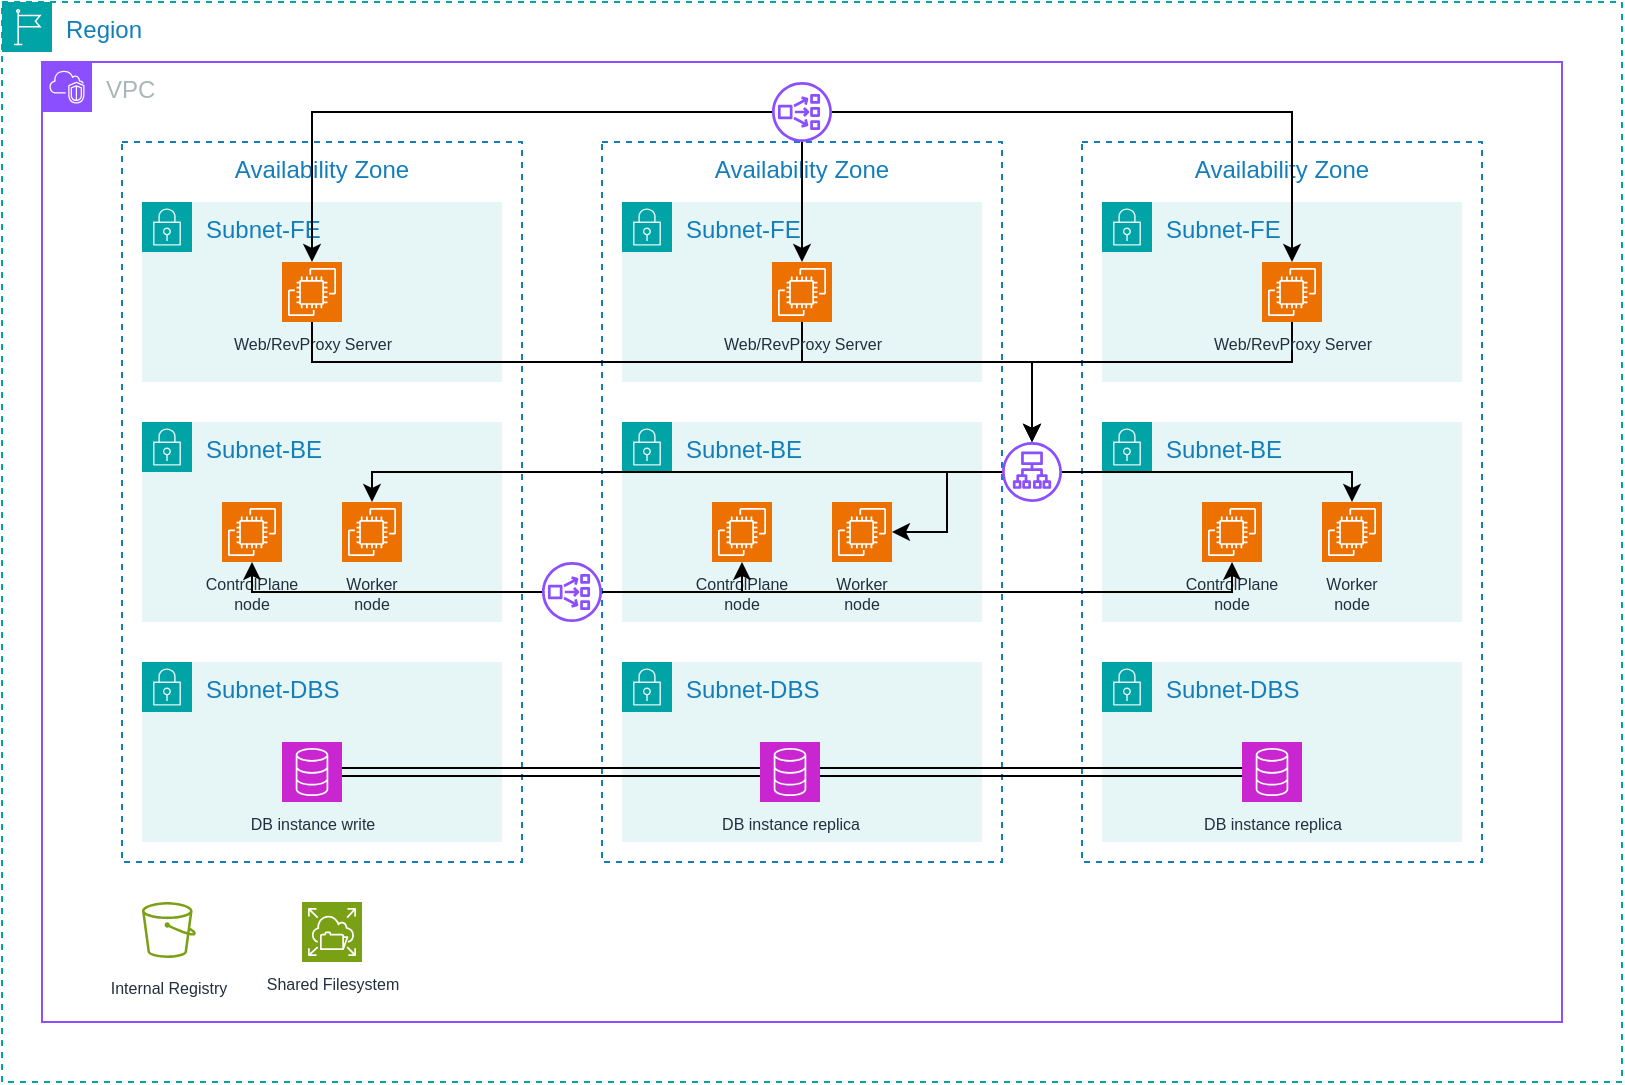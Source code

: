 <mxfile version="25.0.3">
  <diagram name="Pagina-1" id="ktaXxPacxgZP-KeudJCP">
    <mxGraphModel dx="1434" dy="756" grid="1" gridSize="10" guides="1" tooltips="1" connect="1" arrows="1" fold="1" page="1" pageScale="1" pageWidth="827" pageHeight="1169" math="0" shadow="0">
      <root>
        <mxCell id="0" />
        <mxCell id="1" parent="0" />
        <mxCell id="-9enYQHF0VOgYdRqno-H-20" value="Region" style="points=[[0,0],[0.25,0],[0.5,0],[0.75,0],[1,0],[1,0.25],[1,0.5],[1,0.75],[1,1],[0.75,1],[0.5,1],[0.25,1],[0,1],[0,0.75],[0,0.5],[0,0.25]];outlineConnect=0;gradientColor=none;html=1;whiteSpace=wrap;fontSize=12;fontStyle=0;container=1;pointerEvents=0;collapsible=0;recursiveResize=0;shape=mxgraph.aws4.group;grIcon=mxgraph.aws4.group_region;strokeColor=#00A4A6;fillColor=none;verticalAlign=top;align=left;spacingLeft=30;fontColor=#147EBA;dashed=1;" vertex="1" parent="1">
          <mxGeometry x="10" y="10" width="810" height="540" as="geometry" />
        </mxCell>
        <mxCell id="9Gb6LifbftmSmuCiHd8n-2" value="Availability Zone" style="fillColor=none;strokeColor=#147EBA;dashed=1;verticalAlign=top;fontStyle=0;fontColor=#147EBA;whiteSpace=wrap;html=1;" parent="-9enYQHF0VOgYdRqno-H-20" vertex="1">
          <mxGeometry x="300" y="70" width="200" height="360" as="geometry" />
        </mxCell>
        <mxCell id="9Gb6LifbftmSmuCiHd8n-8" value="Subnet-DBS" style="points=[[0,0],[0.25,0],[0.5,0],[0.75,0],[1,0],[1,0.25],[1,0.5],[1,0.75],[1,1],[0.75,1],[0.5,1],[0.25,1],[0,1],[0,0.75],[0,0.5],[0,0.25]];outlineConnect=0;gradientColor=none;html=1;whiteSpace=wrap;fontSize=12;fontStyle=0;container=1;pointerEvents=0;collapsible=0;recursiveResize=0;shape=mxgraph.aws4.group;grIcon=mxgraph.aws4.group_security_group;grStroke=0;strokeColor=#00A4A6;fillColor=#E6F6F7;verticalAlign=top;align=left;spacingLeft=30;fontColor=#147EBA;dashed=0;" parent="-9enYQHF0VOgYdRqno-H-20" vertex="1">
          <mxGeometry x="310" y="330" width="180" height="90" as="geometry" />
        </mxCell>
        <mxCell id="9Gb6LifbftmSmuCiHd8n-9" value="Subnet-BE" style="points=[[0,0],[0.25,0],[0.5,0],[0.75,0],[1,0],[1,0.25],[1,0.5],[1,0.75],[1,1],[0.75,1],[0.5,1],[0.25,1],[0,1],[0,0.75],[0,0.5],[0,0.25]];outlineConnect=0;gradientColor=none;html=1;whiteSpace=wrap;fontSize=12;fontStyle=0;container=1;pointerEvents=0;collapsible=0;recursiveResize=0;shape=mxgraph.aws4.group;grIcon=mxgraph.aws4.group_security_group;grStroke=0;strokeColor=#00A4A6;fillColor=#E6F6F7;verticalAlign=top;align=left;spacingLeft=30;fontColor=#147EBA;dashed=0;" parent="-9enYQHF0VOgYdRqno-H-20" vertex="1">
          <mxGeometry x="310" y="210" width="180" height="100" as="geometry" />
        </mxCell>
        <mxCell id="9Gb6LifbftmSmuCiHd8n-12" value="Subnet-FE" style="points=[[0,0],[0.25,0],[0.5,0],[0.75,0],[1,0],[1,0.25],[1,0.5],[1,0.75],[1,1],[0.75,1],[0.5,1],[0.25,1],[0,1],[0,0.75],[0,0.5],[0,0.25]];outlineConnect=0;gradientColor=none;html=1;whiteSpace=wrap;fontSize=12;fontStyle=0;container=1;pointerEvents=0;collapsible=0;recursiveResize=0;shape=mxgraph.aws4.group;grIcon=mxgraph.aws4.group_security_group;grStroke=0;strokeColor=#00A4A6;fillColor=#E6F6F7;verticalAlign=top;align=left;spacingLeft=30;fontColor=#147EBA;dashed=0;" parent="-9enYQHF0VOgYdRqno-H-20" vertex="1">
          <mxGeometry x="310" y="100" width="180" height="90" as="geometry" />
        </mxCell>
        <mxCell id="u8LrWXwpnJPrBiu5wdxT-2" value="Availability Zone" style="fillColor=none;strokeColor=#147EBA;dashed=1;verticalAlign=top;fontStyle=0;fontColor=#147EBA;whiteSpace=wrap;html=1;" parent="-9enYQHF0VOgYdRqno-H-20" vertex="1">
          <mxGeometry x="540" y="70" width="200" height="360" as="geometry" />
        </mxCell>
        <mxCell id="u8LrWXwpnJPrBiu5wdxT-3" value="Subnet-DBS" style="points=[[0,0],[0.25,0],[0.5,0],[0.75,0],[1,0],[1,0.25],[1,0.5],[1,0.75],[1,1],[0.75,1],[0.5,1],[0.25,1],[0,1],[0,0.75],[0,0.5],[0,0.25]];outlineConnect=0;gradientColor=none;html=1;whiteSpace=wrap;fontSize=12;fontStyle=0;container=1;pointerEvents=0;collapsible=0;recursiveResize=0;shape=mxgraph.aws4.group;grIcon=mxgraph.aws4.group_security_group;grStroke=0;strokeColor=#00A4A6;fillColor=#E6F6F7;verticalAlign=top;align=left;spacingLeft=30;fontColor=#147EBA;dashed=0;" parent="-9enYQHF0VOgYdRqno-H-20" vertex="1">
          <mxGeometry x="550" y="330" width="180" height="90" as="geometry" />
        </mxCell>
        <mxCell id="u8LrWXwpnJPrBiu5wdxT-4" value="Subnet-BE" style="points=[[0,0],[0.25,0],[0.5,0],[0.75,0],[1,0],[1,0.25],[1,0.5],[1,0.75],[1,1],[0.75,1],[0.5,1],[0.25,1],[0,1],[0,0.75],[0,0.5],[0,0.25]];outlineConnect=0;gradientColor=none;html=1;whiteSpace=wrap;fontSize=12;fontStyle=0;container=1;pointerEvents=0;collapsible=0;recursiveResize=0;shape=mxgraph.aws4.group;grIcon=mxgraph.aws4.group_security_group;grStroke=0;strokeColor=#00A4A6;fillColor=#E6F6F7;verticalAlign=top;align=left;spacingLeft=30;fontColor=#147EBA;dashed=0;" parent="-9enYQHF0VOgYdRqno-H-20" vertex="1">
          <mxGeometry x="550" y="210" width="180" height="100" as="geometry" />
        </mxCell>
        <mxCell id="u8LrWXwpnJPrBiu5wdxT-5" value="Subnet-FE" style="points=[[0,0],[0.25,0],[0.5,0],[0.75,0],[1,0],[1,0.25],[1,0.5],[1,0.75],[1,1],[0.75,1],[0.5,1],[0.25,1],[0,1],[0,0.75],[0,0.5],[0,0.25]];outlineConnect=0;gradientColor=none;html=1;whiteSpace=wrap;fontSize=12;fontStyle=0;container=1;pointerEvents=0;collapsible=0;recursiveResize=0;shape=mxgraph.aws4.group;grIcon=mxgraph.aws4.group_security_group;grStroke=0;strokeColor=#00A4A6;fillColor=#E6F6F7;verticalAlign=top;align=left;spacingLeft=30;fontColor=#147EBA;dashed=0;" parent="-9enYQHF0VOgYdRqno-H-20" vertex="1">
          <mxGeometry x="550" y="100" width="180" height="90" as="geometry" />
        </mxCell>
        <mxCell id="u8LrWXwpnJPrBiu5wdxT-7" value="Availability Zone" style="fillColor=none;strokeColor=#147EBA;dashed=1;verticalAlign=top;fontStyle=0;fontColor=#147EBA;whiteSpace=wrap;html=1;" parent="-9enYQHF0VOgYdRqno-H-20" vertex="1">
          <mxGeometry x="60" y="70" width="200" height="360" as="geometry" />
        </mxCell>
        <mxCell id="u8LrWXwpnJPrBiu5wdxT-8" value="Subnet-DBS" style="points=[[0,0],[0.25,0],[0.5,0],[0.75,0],[1,0],[1,0.25],[1,0.5],[1,0.75],[1,1],[0.75,1],[0.5,1],[0.25,1],[0,1],[0,0.75],[0,0.5],[0,0.25]];outlineConnect=0;gradientColor=none;html=1;whiteSpace=wrap;fontSize=12;fontStyle=0;container=1;pointerEvents=0;collapsible=0;recursiveResize=0;shape=mxgraph.aws4.group;grIcon=mxgraph.aws4.group_security_group;grStroke=0;strokeColor=#00A4A6;fillColor=#E6F6F7;verticalAlign=top;align=left;spacingLeft=30;fontColor=#147EBA;dashed=0;" parent="-9enYQHF0VOgYdRqno-H-20" vertex="1">
          <mxGeometry x="70" y="330" width="180" height="90" as="geometry" />
        </mxCell>
        <mxCell id="u8LrWXwpnJPrBiu5wdxT-9" value="Subnet-BE" style="points=[[0,0],[0.25,0],[0.5,0],[0.75,0],[1,0],[1,0.25],[1,0.5],[1,0.75],[1,1],[0.75,1],[0.5,1],[0.25,1],[0,1],[0,0.75],[0,0.5],[0,0.25]];outlineConnect=0;gradientColor=none;html=1;whiteSpace=wrap;fontSize=12;fontStyle=0;container=1;pointerEvents=0;collapsible=0;recursiveResize=0;shape=mxgraph.aws4.group;grIcon=mxgraph.aws4.group_security_group;grStroke=0;strokeColor=#00A4A6;fillColor=#E6F6F7;verticalAlign=top;align=left;spacingLeft=30;fontColor=#147EBA;dashed=0;" parent="-9enYQHF0VOgYdRqno-H-20" vertex="1">
          <mxGeometry x="70" y="210" width="180" height="100" as="geometry" />
        </mxCell>
        <mxCell id="u8LrWXwpnJPrBiu5wdxT-10" value="Subnet-FE" style="points=[[0,0],[0.25,0],[0.5,0],[0.75,0],[1,0],[1,0.25],[1,0.5],[1,0.75],[1,1],[0.75,1],[0.5,1],[0.25,1],[0,1],[0,0.75],[0,0.5],[0,0.25]];outlineConnect=0;gradientColor=none;html=1;whiteSpace=wrap;fontSize=12;fontStyle=0;container=1;pointerEvents=0;collapsible=0;recursiveResize=0;shape=mxgraph.aws4.group;grIcon=mxgraph.aws4.group_security_group;grStroke=0;strokeColor=#00A4A6;fillColor=#E6F6F7;verticalAlign=top;align=left;spacingLeft=30;fontColor=#147EBA;dashed=0;" parent="-9enYQHF0VOgYdRqno-H-20" vertex="1">
          <mxGeometry x="70" y="100" width="180" height="90" as="geometry" />
        </mxCell>
        <mxCell id="u8LrWXwpnJPrBiu5wdxT-11" value="VPC" style="points=[[0,0],[0.25,0],[0.5,0],[0.75,0],[1,0],[1,0.25],[1,0.5],[1,0.75],[1,1],[0.75,1],[0.5,1],[0.25,1],[0,1],[0,0.75],[0,0.5],[0,0.25]];outlineConnect=0;gradientColor=none;html=1;whiteSpace=wrap;fontSize=12;fontStyle=0;container=1;pointerEvents=0;collapsible=0;recursiveResize=0;shape=mxgraph.aws4.group;grIcon=mxgraph.aws4.group_vpc2;strokeColor=#8C4FFF;fillColor=none;verticalAlign=top;align=left;spacingLeft=30;fontColor=#AAB7B8;dashed=0;" parent="-9enYQHF0VOgYdRqno-H-20" vertex="1">
          <mxGeometry x="20" y="30" width="760" height="480" as="geometry" />
        </mxCell>
        <mxCell id="u8LrWXwpnJPrBiu5wdxT-12" value="ControlPlane node" style="sketch=0;points=[[0,0,0],[0.25,0,0],[0.5,0,0],[0.75,0,0],[1,0,0],[0,1,0],[0.25,1,0],[0.5,1,0],[0.75,1,0],[1,1,0],[0,0.25,0],[0,0.5,0],[0,0.75,0],[1,0.25,0],[1,0.5,0],[1,0.75,0]];outlineConnect=0;fontColor=#232F3E;fillColor=#ED7100;strokeColor=#ffffff;dashed=0;verticalLabelPosition=bottom;verticalAlign=top;align=center;html=1;fontSize=8;fontStyle=0;aspect=fixed;shape=mxgraph.aws4.resourceIcon;resIcon=mxgraph.aws4.ec2;whiteSpace=wrap;" parent="u8LrWXwpnJPrBiu5wdxT-11" vertex="1">
          <mxGeometry x="90" y="220" width="30" height="30" as="geometry" />
        </mxCell>
        <mxCell id="u8LrWXwpnJPrBiu5wdxT-18" value="ControlPlane node" style="sketch=0;points=[[0,0,0],[0.25,0,0],[0.5,0,0],[0.75,0,0],[1,0,0],[0,1,0],[0.25,1,0],[0.5,1,0],[0.75,1,0],[1,1,0],[0,0.25,0],[0,0.5,0],[0,0.75,0],[1,0.25,0],[1,0.5,0],[1,0.75,0]];outlineConnect=0;fontColor=#232F3E;fillColor=#ED7100;strokeColor=#ffffff;dashed=0;verticalLabelPosition=bottom;verticalAlign=top;align=center;html=1;fontSize=8;fontStyle=0;aspect=fixed;shape=mxgraph.aws4.resourceIcon;resIcon=mxgraph.aws4.ec2;whiteSpace=wrap;" parent="u8LrWXwpnJPrBiu5wdxT-11" vertex="1">
          <mxGeometry x="335" y="220" width="30" height="30" as="geometry" />
        </mxCell>
        <mxCell id="u8LrWXwpnJPrBiu5wdxT-19" value="Worker node" style="sketch=0;points=[[0,0,0],[0.25,0,0],[0.5,0,0],[0.75,0,0],[1,0,0],[0,1,0],[0.25,1,0],[0.5,1,0],[0.75,1,0],[1,1,0],[0,0.25,0],[0,0.5,0],[0,0.75,0],[1,0.25,0],[1,0.5,0],[1,0.75,0]];outlineConnect=0;fontColor=#232F3E;fillColor=#ED7100;strokeColor=#ffffff;dashed=0;verticalLabelPosition=bottom;verticalAlign=top;align=center;html=1;fontSize=8;fontStyle=0;aspect=fixed;shape=mxgraph.aws4.resourceIcon;resIcon=mxgraph.aws4.ec2;whiteSpace=wrap;" parent="u8LrWXwpnJPrBiu5wdxT-11" vertex="1">
          <mxGeometry x="395" y="220" width="30" height="30" as="geometry" />
        </mxCell>
        <mxCell id="u8LrWXwpnJPrBiu5wdxT-20" value="ControlPlane node" style="sketch=0;points=[[0,0,0],[0.25,0,0],[0.5,0,0],[0.75,0,0],[1,0,0],[0,1,0],[0.25,1,0],[0.5,1,0],[0.75,1,0],[1,1,0],[0,0.25,0],[0,0.5,0],[0,0.75,0],[1,0.25,0],[1,0.5,0],[1,0.75,0]];outlineConnect=0;fontColor=#232F3E;fillColor=#ED7100;strokeColor=#ffffff;dashed=0;verticalLabelPosition=bottom;verticalAlign=top;align=center;html=1;fontSize=8;fontStyle=0;aspect=fixed;shape=mxgraph.aws4.resourceIcon;resIcon=mxgraph.aws4.ec2;whiteSpace=wrap;" parent="u8LrWXwpnJPrBiu5wdxT-11" vertex="1">
          <mxGeometry x="580" y="220" width="30" height="30" as="geometry" />
        </mxCell>
        <mxCell id="u8LrWXwpnJPrBiu5wdxT-21" value="Worker node" style="sketch=0;points=[[0,0,0],[0.25,0,0],[0.5,0,0],[0.75,0,0],[1,0,0],[0,1,0],[0.25,1,0],[0.5,1,0],[0.75,1,0],[1,1,0],[0,0.25,0],[0,0.5,0],[0,0.75,0],[1,0.25,0],[1,0.5,0],[1,0.75,0]];outlineConnect=0;fontColor=#232F3E;fillColor=#ED7100;strokeColor=#ffffff;dashed=0;verticalLabelPosition=bottom;verticalAlign=top;align=center;html=1;fontSize=8;fontStyle=0;aspect=fixed;shape=mxgraph.aws4.resourceIcon;resIcon=mxgraph.aws4.ec2;whiteSpace=wrap;" parent="u8LrWXwpnJPrBiu5wdxT-11" vertex="1">
          <mxGeometry x="640" y="220" width="30" height="30" as="geometry" />
        </mxCell>
        <mxCell id="tb9fbKt0cQ2Bvuai_FGO-2" value="" style="sketch=0;outlineConnect=0;fontColor=#232F3E;gradientColor=none;fillColor=#8C4FFF;strokeColor=none;dashed=0;verticalLabelPosition=bottom;verticalAlign=top;align=center;html=1;fontSize=12;fontStyle=0;aspect=fixed;pointerEvents=1;shape=mxgraph.aws4.application_load_balancer;" parent="u8LrWXwpnJPrBiu5wdxT-11" vertex="1">
          <mxGeometry x="480" y="190" width="30" height="30" as="geometry" />
        </mxCell>
        <mxCell id="tb9fbKt0cQ2Bvuai_FGO-21" value="" style="edgeStyle=orthogonalEdgeStyle;rounded=0;orthogonalLoop=1;jettySize=auto;html=1;entryX=0.5;entryY=1;entryDx=0;entryDy=0;entryPerimeter=0;" parent="u8LrWXwpnJPrBiu5wdxT-11" source="tb9fbKt0cQ2Bvuai_FGO-12" target="u8LrWXwpnJPrBiu5wdxT-18" edge="1">
          <mxGeometry relative="1" as="geometry">
            <Array as="points">
              <mxPoint x="350" y="265" />
            </Array>
          </mxGeometry>
        </mxCell>
        <mxCell id="tb9fbKt0cQ2Bvuai_FGO-12" value="" style="sketch=0;outlineConnect=0;fontColor=#232F3E;gradientColor=none;fillColor=#8C4FFF;strokeColor=none;dashed=0;verticalLabelPosition=bottom;verticalAlign=top;align=center;html=1;fontSize=12;fontStyle=0;aspect=fixed;pointerEvents=1;shape=mxgraph.aws4.network_load_balancer;" parent="u8LrWXwpnJPrBiu5wdxT-11" vertex="1">
          <mxGeometry x="250" y="250" width="30" height="30" as="geometry" />
        </mxCell>
        <mxCell id="tb9fbKt0cQ2Bvuai_FGO-18" value="" style="edgeStyle=orthogonalEdgeStyle;rounded=0;orthogonalLoop=1;jettySize=auto;html=1;" parent="u8LrWXwpnJPrBiu5wdxT-11" source="tb9fbKt0cQ2Bvuai_FGO-2" target="u8LrWXwpnJPrBiu5wdxT-19" edge="1">
          <mxGeometry relative="1" as="geometry" />
        </mxCell>
        <mxCell id="tb9fbKt0cQ2Bvuai_FGO-19" value="" style="edgeStyle=orthogonalEdgeStyle;rounded=0;orthogonalLoop=1;jettySize=auto;html=1;entryX=0.5;entryY=0;entryDx=0;entryDy=0;entryPerimeter=0;" parent="u8LrWXwpnJPrBiu5wdxT-11" source="tb9fbKt0cQ2Bvuai_FGO-2" target="u8LrWXwpnJPrBiu5wdxT-21" edge="1">
          <mxGeometry relative="1" as="geometry">
            <Array as="points">
              <mxPoint x="655" y="205" />
            </Array>
          </mxGeometry>
        </mxCell>
        <mxCell id="tb9fbKt0cQ2Bvuai_FGO-20" value="" style="edgeStyle=orthogonalEdgeStyle;rounded=0;orthogonalLoop=1;jettySize=auto;html=1;entryX=0.5;entryY=1;entryDx=0;entryDy=0;entryPerimeter=0;" parent="u8LrWXwpnJPrBiu5wdxT-11" source="tb9fbKt0cQ2Bvuai_FGO-12" target="u8LrWXwpnJPrBiu5wdxT-12" edge="1">
          <mxGeometry relative="1" as="geometry">
            <Array as="points">
              <mxPoint x="105" y="265" />
            </Array>
          </mxGeometry>
        </mxCell>
        <mxCell id="tb9fbKt0cQ2Bvuai_FGO-22" value="" style="edgeStyle=orthogonalEdgeStyle;rounded=0;orthogonalLoop=1;jettySize=auto;html=1;" parent="u8LrWXwpnJPrBiu5wdxT-11" source="tb9fbKt0cQ2Bvuai_FGO-12" target="u8LrWXwpnJPrBiu5wdxT-20" edge="1">
          <mxGeometry relative="1" as="geometry">
            <Array as="points">
              <mxPoint x="595" y="265" />
            </Array>
          </mxGeometry>
        </mxCell>
        <mxCell id="-9enYQHF0VOgYdRqno-H-2" value="Web/RevProxy Server" style="sketch=0;points=[[0,0,0],[0.25,0,0],[0.5,0,0],[0.75,0,0],[1,0,0],[0,1,0],[0.25,1,0],[0.5,1,0],[0.75,1,0],[1,1,0],[0,0.25,0],[0,0.5,0],[0,0.75,0],[1,0.25,0],[1,0.5,0],[1,0.75,0]];outlineConnect=0;fontColor=#232F3E;fillColor=#ED7100;strokeColor=#ffffff;dashed=0;verticalLabelPosition=bottom;verticalAlign=top;align=center;html=1;fontSize=8;fontStyle=0;aspect=fixed;shape=mxgraph.aws4.resourceIcon;resIcon=mxgraph.aws4.ec2;" vertex="1" parent="u8LrWXwpnJPrBiu5wdxT-11">
          <mxGeometry x="120" y="100" width="30" height="30" as="geometry" />
        </mxCell>
        <mxCell id="-9enYQHF0VOgYdRqno-H-12" value="" style="edgeStyle=orthogonalEdgeStyle;rounded=0;orthogonalLoop=1;jettySize=auto;html=1;" edge="1" parent="u8LrWXwpnJPrBiu5wdxT-11" source="-9enYQHF0VOgYdRqno-H-4" target="tb9fbKt0cQ2Bvuai_FGO-2">
          <mxGeometry relative="1" as="geometry">
            <Array as="points">
              <mxPoint x="380" y="150" />
              <mxPoint x="495" y="150" />
            </Array>
          </mxGeometry>
        </mxCell>
        <mxCell id="-9enYQHF0VOgYdRqno-H-4" value="Web/RevProxy Server" style="sketch=0;points=[[0,0,0],[0.25,0,0],[0.5,0,0],[0.75,0,0],[1,0,0],[0,1,0],[0.25,1,0],[0.5,1,0],[0.75,1,0],[1,1,0],[0,0.25,0],[0,0.5,0],[0,0.75,0],[1,0.25,0],[1,0.5,0],[1,0.75,0]];outlineConnect=0;fontColor=#232F3E;fillColor=#ED7100;strokeColor=#ffffff;dashed=0;verticalLabelPosition=bottom;verticalAlign=top;align=center;html=1;fontSize=8;fontStyle=0;aspect=fixed;shape=mxgraph.aws4.resourceIcon;resIcon=mxgraph.aws4.ec2;" vertex="1" parent="u8LrWXwpnJPrBiu5wdxT-11">
          <mxGeometry x="365" y="100" width="30" height="30" as="geometry" />
        </mxCell>
        <mxCell id="-9enYQHF0VOgYdRqno-H-13" value="" style="edgeStyle=orthogonalEdgeStyle;rounded=0;orthogonalLoop=1;jettySize=auto;html=1;" edge="1" parent="u8LrWXwpnJPrBiu5wdxT-11" source="-9enYQHF0VOgYdRqno-H-3" target="tb9fbKt0cQ2Bvuai_FGO-2">
          <mxGeometry relative="1" as="geometry">
            <Array as="points">
              <mxPoint x="625" y="150" />
              <mxPoint x="495" y="150" />
            </Array>
          </mxGeometry>
        </mxCell>
        <mxCell id="-9enYQHF0VOgYdRqno-H-3" value="Web/RevProxy Server" style="sketch=0;points=[[0,0,0],[0.25,0,0],[0.5,0,0],[0.75,0,0],[1,0,0],[0,1,0],[0.25,1,0],[0.5,1,0],[0.75,1,0],[1,1,0],[0,0.25,0],[0,0.5,0],[0,0.75,0],[1,0.25,0],[1,0.5,0],[1,0.75,0]];outlineConnect=0;fontColor=#232F3E;fillColor=#ED7100;strokeColor=#ffffff;dashed=0;verticalLabelPosition=bottom;verticalAlign=top;align=center;html=1;fontSize=8;fontStyle=0;aspect=fixed;shape=mxgraph.aws4.resourceIcon;resIcon=mxgraph.aws4.ec2;" vertex="1" parent="u8LrWXwpnJPrBiu5wdxT-11">
          <mxGeometry x="610" y="100" width="30" height="30" as="geometry" />
        </mxCell>
        <mxCell id="-9enYQHF0VOgYdRqno-H-6" value="" style="edgeStyle=orthogonalEdgeStyle;rounded=0;orthogonalLoop=1;jettySize=auto;html=1;" edge="1" parent="u8LrWXwpnJPrBiu5wdxT-11" source="-9enYQHF0VOgYdRqno-H-5" target="-9enYQHF0VOgYdRqno-H-4">
          <mxGeometry relative="1" as="geometry" />
        </mxCell>
        <mxCell id="-9enYQHF0VOgYdRqno-H-5" value="" style="sketch=0;outlineConnect=0;fontColor=#232F3E;gradientColor=none;fillColor=#8C4FFF;strokeColor=none;dashed=0;verticalLabelPosition=bottom;verticalAlign=top;align=center;html=1;fontSize=12;fontStyle=0;aspect=fixed;pointerEvents=1;shape=mxgraph.aws4.network_load_balancer;" vertex="1" parent="u8LrWXwpnJPrBiu5wdxT-11">
          <mxGeometry x="365" y="10" width="30" height="30" as="geometry" />
        </mxCell>
        <mxCell id="-9enYQHF0VOgYdRqno-H-9" style="edgeStyle=orthogonalEdgeStyle;rounded=0;orthogonalLoop=1;jettySize=auto;html=1;entryX=0.5;entryY=0;entryDx=0;entryDy=0;entryPerimeter=0;" edge="1" parent="u8LrWXwpnJPrBiu5wdxT-11" source="-9enYQHF0VOgYdRqno-H-5" target="-9enYQHF0VOgYdRqno-H-2">
          <mxGeometry relative="1" as="geometry" />
        </mxCell>
        <mxCell id="-9enYQHF0VOgYdRqno-H-10" style="edgeStyle=orthogonalEdgeStyle;rounded=0;orthogonalLoop=1;jettySize=auto;html=1;entryX=0.5;entryY=0;entryDx=0;entryDy=0;entryPerimeter=0;" edge="1" parent="u8LrWXwpnJPrBiu5wdxT-11" source="-9enYQHF0VOgYdRqno-H-5" target="-9enYQHF0VOgYdRqno-H-3">
          <mxGeometry relative="1" as="geometry" />
        </mxCell>
        <mxCell id="-9enYQHF0VOgYdRqno-H-11" value="" style="edgeStyle=orthogonalEdgeStyle;rounded=0;orthogonalLoop=1;jettySize=auto;html=1;" edge="1" parent="u8LrWXwpnJPrBiu5wdxT-11" source="-9enYQHF0VOgYdRqno-H-2" target="tb9fbKt0cQ2Bvuai_FGO-2">
          <mxGeometry relative="1" as="geometry">
            <Array as="points">
              <mxPoint x="135" y="150" />
              <mxPoint x="495" y="150" />
            </Array>
          </mxGeometry>
        </mxCell>
        <mxCell id="-9enYQHF0VOgYdRqno-H-15" value="&lt;font style=&quot;font-size: 8px;&quot;&gt;Internal Registry&lt;/font&gt;" style="sketch=0;outlineConnect=0;fontColor=#232F3E;gradientColor=none;fillColor=#7AA116;strokeColor=none;dashed=0;verticalLabelPosition=bottom;verticalAlign=top;align=center;html=1;fontSize=12;fontStyle=0;aspect=fixed;pointerEvents=1;shape=mxgraph.aws4.bucket;" vertex="1" parent="u8LrWXwpnJPrBiu5wdxT-11">
          <mxGeometry x="50" y="420" width="26.92" height="28" as="geometry" />
        </mxCell>
        <mxCell id="-9enYQHF0VOgYdRqno-H-16" value="Shared Filesystem" style="sketch=0;points=[[0,0,0],[0.25,0,0],[0.5,0,0],[0.75,0,0],[1,0,0],[0,1,0],[0.25,1,0],[0.5,1,0],[0.75,1,0],[1,1,0],[0,0.25,0],[0,0.5,0],[0,0.75,0],[1,0.25,0],[1,0.5,0],[1,0.75,0]];outlineConnect=0;fontColor=#232F3E;fillColor=#7AA116;strokeColor=#ffffff;dashed=0;verticalLabelPosition=bottom;verticalAlign=top;align=center;html=1;fontSize=8;fontStyle=0;aspect=fixed;shape=mxgraph.aws4.resourceIcon;resIcon=mxgraph.aws4.elastic_file_system;" vertex="1" parent="u8LrWXwpnJPrBiu5wdxT-11">
          <mxGeometry x="130" y="420" width="30" height="30" as="geometry" />
        </mxCell>
        <mxCell id="-9enYQHF0VOgYdRqno-H-21" style="edgeStyle=orthogonalEdgeStyle;rounded=0;orthogonalLoop=1;jettySize=auto;html=1;shape=link;" edge="1" parent="u8LrWXwpnJPrBiu5wdxT-11" source="-9enYQHF0VOgYdRqno-H-17" target="-9enYQHF0VOgYdRqno-H-19">
          <mxGeometry relative="1" as="geometry" />
        </mxCell>
        <mxCell id="-9enYQHF0VOgYdRqno-H-17" value="DB instance write" style="sketch=0;points=[[0,0,0],[0.25,0,0],[0.5,0,0],[0.75,0,0],[1,0,0],[0,1,0],[0.25,1,0],[0.5,1,0],[0.75,1,0],[1,1,0],[0,0.25,0],[0,0.5,0],[0,0.75,0],[1,0.25,0],[1,0.5,0],[1,0.75,0]];outlineConnect=0;fontColor=#232F3E;fillColor=#C925D1;strokeColor=#ffffff;dashed=0;verticalLabelPosition=bottom;verticalAlign=top;align=center;html=1;fontSize=8;fontStyle=0;aspect=fixed;shape=mxgraph.aws4.resourceIcon;resIcon=mxgraph.aws4.database;" vertex="1" parent="u8LrWXwpnJPrBiu5wdxT-11">
          <mxGeometry x="120" y="340" width="30" height="30" as="geometry" />
        </mxCell>
        <mxCell id="-9enYQHF0VOgYdRqno-H-22" style="edgeStyle=orthogonalEdgeStyle;rounded=0;orthogonalLoop=1;jettySize=auto;html=1;shape=link;" edge="1" parent="u8LrWXwpnJPrBiu5wdxT-11" source="-9enYQHF0VOgYdRqno-H-19" target="-9enYQHF0VOgYdRqno-H-18">
          <mxGeometry relative="1" as="geometry" />
        </mxCell>
        <mxCell id="-9enYQHF0VOgYdRqno-H-19" value="DB instance replica" style="sketch=0;points=[[0,0,0],[0.25,0,0],[0.5,0,0],[0.75,0,0],[1,0,0],[0,1,0],[0.25,1,0],[0.5,1,0],[0.75,1,0],[1,1,0],[0,0.25,0],[0,0.5,0],[0,0.75,0],[1,0.25,0],[1,0.5,0],[1,0.75,0]];outlineConnect=0;fontColor=#232F3E;fillColor=#C925D1;strokeColor=#ffffff;dashed=0;verticalLabelPosition=bottom;verticalAlign=top;align=center;html=1;fontSize=8;fontStyle=0;aspect=fixed;shape=mxgraph.aws4.resourceIcon;resIcon=mxgraph.aws4.database;" vertex="1" parent="u8LrWXwpnJPrBiu5wdxT-11">
          <mxGeometry x="359" y="340" width="30" height="30" as="geometry" />
        </mxCell>
        <mxCell id="-9enYQHF0VOgYdRqno-H-18" value="DB instance replica" style="sketch=0;points=[[0,0,0],[0.25,0,0],[0.5,0,0],[0.75,0,0],[1,0,0],[0,1,0],[0.25,1,0],[0.5,1,0],[0.75,1,0],[1,1,0],[0,0.25,0],[0,0.5,0],[0,0.75,0],[1,0.25,0],[1,0.5,0],[1,0.75,0]];outlineConnect=0;fontColor=#232F3E;fillColor=#C925D1;strokeColor=#ffffff;dashed=0;verticalLabelPosition=bottom;verticalAlign=top;align=center;html=1;fontSize=8;fontStyle=0;aspect=fixed;shape=mxgraph.aws4.resourceIcon;resIcon=mxgraph.aws4.database;" vertex="1" parent="u8LrWXwpnJPrBiu5wdxT-11">
          <mxGeometry x="600" y="340" width="30" height="30" as="geometry" />
        </mxCell>
        <mxCell id="u8LrWXwpnJPrBiu5wdxT-17" value="Worker node" style="sketch=0;points=[[0,0,0],[0.25,0,0],[0.5,0,0],[0.75,0,0],[1,0,0],[0,1,0],[0.25,1,0],[0.5,1,0],[0.75,1,0],[1,1,0],[0,0.25,0],[0,0.5,0],[0,0.75,0],[1,0.25,0],[1,0.5,0],[1,0.75,0]];outlineConnect=0;fontColor=#232F3E;fillColor=#ED7100;strokeColor=#ffffff;dashed=0;verticalLabelPosition=bottom;verticalAlign=top;align=center;html=1;fontSize=8;fontStyle=0;aspect=fixed;shape=mxgraph.aws4.resourceIcon;resIcon=mxgraph.aws4.ec2;whiteSpace=wrap;" parent="-9enYQHF0VOgYdRqno-H-20" vertex="1">
          <mxGeometry x="170" y="250" width="30" height="30" as="geometry" />
        </mxCell>
        <mxCell id="tb9fbKt0cQ2Bvuai_FGO-17" value="" style="edgeStyle=orthogonalEdgeStyle;rounded=0;orthogonalLoop=1;jettySize=auto;html=1;entryX=0.5;entryY=0;entryDx=0;entryDy=0;entryPerimeter=0;" parent="-9enYQHF0VOgYdRqno-H-20" source="tb9fbKt0cQ2Bvuai_FGO-2" target="u8LrWXwpnJPrBiu5wdxT-17" edge="1">
          <mxGeometry relative="1" as="geometry">
            <Array as="points">
              <mxPoint x="185" y="235" />
            </Array>
          </mxGeometry>
        </mxCell>
      </root>
    </mxGraphModel>
  </diagram>
</mxfile>

